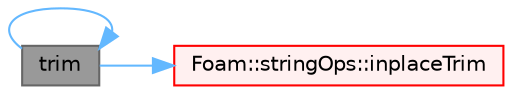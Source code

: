 digraph "trim"
{
 // LATEX_PDF_SIZE
  bgcolor="transparent";
  edge [fontname=Helvetica,fontsize=10,labelfontname=Helvetica,labelfontsize=10];
  node [fontname=Helvetica,fontsize=10,shape=box,height=0.2,width=0.4];
  rankdir="LR";
  Node1 [id="Node000001",label="trim",height=0.2,width=0.4,color="gray40", fillcolor="grey60", style="filled", fontcolor="black",tooltip=" "];
  Node1 -> Node2 [id="edge1_Node000001_Node000002",color="steelblue1",style="solid",tooltip=" "];
  Node2 [id="Node000002",label="Foam::stringOps::inplaceTrim",height=0.2,width=0.4,color="red", fillcolor="#FFF0F0", style="filled",URL="$namespaceFoam_1_1stringOps.html#aba441a4674a5b69db26b7248cdbcbdba",tooltip=" "];
  Node1 -> Node1 [id="edge2_Node000001_Node000001",color="steelblue1",style="solid",tooltip=" "];
}
